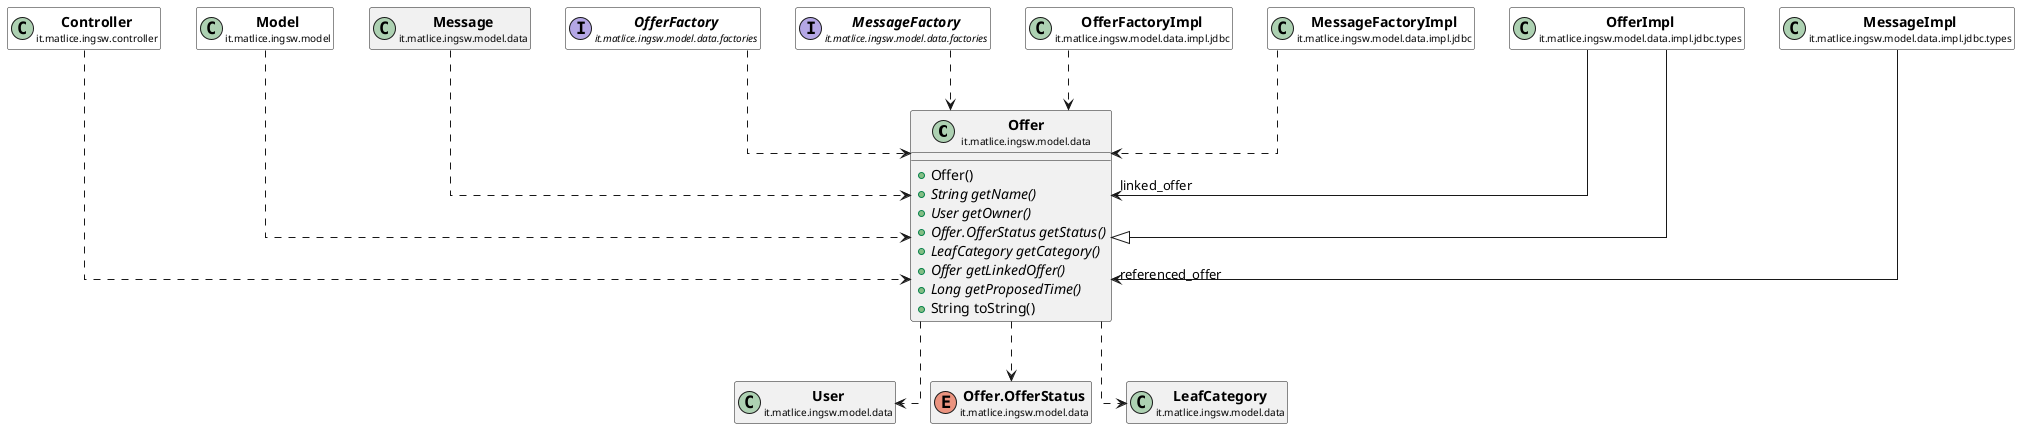 @startuml

skinparam svgLinkTarget _parent
skinparam linetype ortho
set namespaceSeparator none
class "<b><size:14>Offer</b>\n<size:10>it.matlice.ingsw.model.data" as it.matlice.ingsw.model.data.Offer  [[../../../../../it/matlice/ingsw/model/data/Offer.html{it.matlice.ingsw.model.data.Offer}]] {
+Offer()
{abstract} +String getName()
{abstract} +User getOwner()
{abstract} +Offer.OfferStatus getStatus()
{abstract} +LeafCategory getCategory()
{abstract} +Offer getLinkedOffer()
{abstract} +Long getProposedTime()
+String toString()
}


class "<b><size:14>Controller</b>\n<size:10>it.matlice.ingsw.controller" as it.matlice.ingsw.controller.Controller  [[../../../../../it/matlice/ingsw/controller/Controller.html{it.matlice.ingsw.controller.Controller}]] #white {
}

hide it.matlice.ingsw.controller.Controller fields
hide it.matlice.ingsw.controller.Controller methods

it.matlice.ingsw.controller.Controller ..> it.matlice.ingsw.model.data.Offer

class "<b><size:14>Model</b>\n<size:10>it.matlice.ingsw.model" as it.matlice.ingsw.model.Model  [[../../../../../it/matlice/ingsw/model/Model.html{it.matlice.ingsw.model.Model}]] #white {
}

hide it.matlice.ingsw.model.Model fields
hide it.matlice.ingsw.model.Model methods

it.matlice.ingsw.model.Model ..> it.matlice.ingsw.model.data.Offer


class "<b><size:14>User</b>\n<size:10>it.matlice.ingsw.model.data" as it.matlice.ingsw.model.data.User  [[../../../../../it/matlice/ingsw/model/data/User.html{it.matlice.ingsw.model.data.User}]] {
}

hide it.matlice.ingsw.model.data.User fields
hide it.matlice.ingsw.model.data.User methods

it.matlice.ingsw.model.data.Offer ..> it.matlice.ingsw.model.data.User

enum "<b><size:14>Offer.OfferStatus</b>\n<size:10>it.matlice.ingsw.model.data" as it.matlice.ingsw.model.data.Offer.OfferStatus  [[../../../../../it/matlice/ingsw/model/data/Offer.OfferStatus.html{it.matlice.ingsw.model.data.Offer.OfferStatus}]] {
}

hide it.matlice.ingsw.model.data.Offer.OfferStatus fields
hide it.matlice.ingsw.model.data.Offer.OfferStatus methods

it.matlice.ingsw.model.data.Offer ..> it.matlice.ingsw.model.data.Offer.OfferStatus

class "<b><size:14>LeafCategory</b>\n<size:10>it.matlice.ingsw.model.data" as it.matlice.ingsw.model.data.LeafCategory  [[../../../../../it/matlice/ingsw/model/data/LeafCategory.html{it.matlice.ingsw.model.data.LeafCategory}]] {
}

hide it.matlice.ingsw.model.data.LeafCategory fields
hide it.matlice.ingsw.model.data.LeafCategory methods

it.matlice.ingsw.model.data.Offer ..> it.matlice.ingsw.model.data.LeafCategory

class "<b><size:14>Message</b>\n<size:10>it.matlice.ingsw.model.data" as it.matlice.ingsw.model.data.Message  [[../../../../../it/matlice/ingsw/model/data/Message.html{it.matlice.ingsw.model.data.Message}]] {
}

hide it.matlice.ingsw.model.data.Message fields
hide it.matlice.ingsw.model.data.Message methods

it.matlice.ingsw.model.data.Message ..> it.matlice.ingsw.model.data.Offer

interface "<b><size:14>OfferFactory</b>\n<size:10>it.matlice.ingsw.model.data.factories" as it.matlice.ingsw.model.data.factories.OfferFactory  [[../../../../../it/matlice/ingsw/model/data/factories/OfferFactory.html{it.matlice.ingsw.model.data.factories.OfferFactory}]] #white {
}

hide it.matlice.ingsw.model.data.factories.OfferFactory fields
hide it.matlice.ingsw.model.data.factories.OfferFactory methods

it.matlice.ingsw.model.data.factories.OfferFactory ..> it.matlice.ingsw.model.data.Offer

interface "<b><size:14>MessageFactory</b>\n<size:10>it.matlice.ingsw.model.data.factories" as it.matlice.ingsw.model.data.factories.MessageFactory  [[../../../../../it/matlice/ingsw/model/data/factories/MessageFactory.html{it.matlice.ingsw.model.data.factories.MessageFactory}]] #white {
}

hide it.matlice.ingsw.model.data.factories.MessageFactory fields
hide it.matlice.ingsw.model.data.factories.MessageFactory methods

it.matlice.ingsw.model.data.factories.MessageFactory ..> it.matlice.ingsw.model.data.Offer

class "<b><size:14>OfferFactoryImpl</b>\n<size:10>it.matlice.ingsw.model.data.impl.jdbc" as it.matlice.ingsw.model.data.impl.jdbc.OfferFactoryImpl  [[../../../../../it/matlice/ingsw/model/data/impl/jdbc/OfferFactoryImpl.html{it.matlice.ingsw.model.data.impl.jdbc.OfferFactoryImpl}]] #white {
}

hide it.matlice.ingsw.model.data.impl.jdbc.OfferFactoryImpl fields
hide it.matlice.ingsw.model.data.impl.jdbc.OfferFactoryImpl methods

it.matlice.ingsw.model.data.impl.jdbc.OfferFactoryImpl ..> it.matlice.ingsw.model.data.Offer

class "<b><size:14>MessageFactoryImpl</b>\n<size:10>it.matlice.ingsw.model.data.impl.jdbc" as it.matlice.ingsw.model.data.impl.jdbc.MessageFactoryImpl  [[../../../../../it/matlice/ingsw/model/data/impl/jdbc/MessageFactoryImpl.html{it.matlice.ingsw.model.data.impl.jdbc.MessageFactoryImpl}]] #white {
}

hide it.matlice.ingsw.model.data.impl.jdbc.MessageFactoryImpl fields
hide it.matlice.ingsw.model.data.impl.jdbc.MessageFactoryImpl methods

it.matlice.ingsw.model.data.impl.jdbc.MessageFactoryImpl ..> it.matlice.ingsw.model.data.Offer

class "<b><size:14>OfferImpl</b>\n<size:10>it.matlice.ingsw.model.data.impl.jdbc.types" as it.matlice.ingsw.model.data.impl.jdbc.types.OfferImpl  [[../../../../../it/matlice/ingsw/model/data/impl/jdbc/types/OfferImpl.html{it.matlice.ingsw.model.data.impl.jdbc.types.OfferImpl}]] #white {
}

hide it.matlice.ingsw.model.data.impl.jdbc.types.OfferImpl fields
hide it.matlice.ingsw.model.data.impl.jdbc.types.OfferImpl methods

it.matlice.ingsw.model.data.impl.jdbc.types.OfferImpl -->  "linked_offer" it.matlice.ingsw.model.data.Offer

it.matlice.ingsw.model.data.impl.jdbc.types.OfferImpl --|> it.matlice.ingsw.model.data.Offer

class "<b><size:14>MessageImpl</b>\n<size:10>it.matlice.ingsw.model.data.impl.jdbc.types" as it.matlice.ingsw.model.data.impl.jdbc.types.MessageImpl  [[../../../../../it/matlice/ingsw/model/data/impl/jdbc/types/MessageImpl.html{it.matlice.ingsw.model.data.impl.jdbc.types.MessageImpl}]] #white {
}

hide it.matlice.ingsw.model.data.impl.jdbc.types.MessageImpl fields
hide it.matlice.ingsw.model.data.impl.jdbc.types.MessageImpl methods

it.matlice.ingsw.model.data.impl.jdbc.types.MessageImpl -->  "referenced_offer" it.matlice.ingsw.model.data.Offer


@enduml
